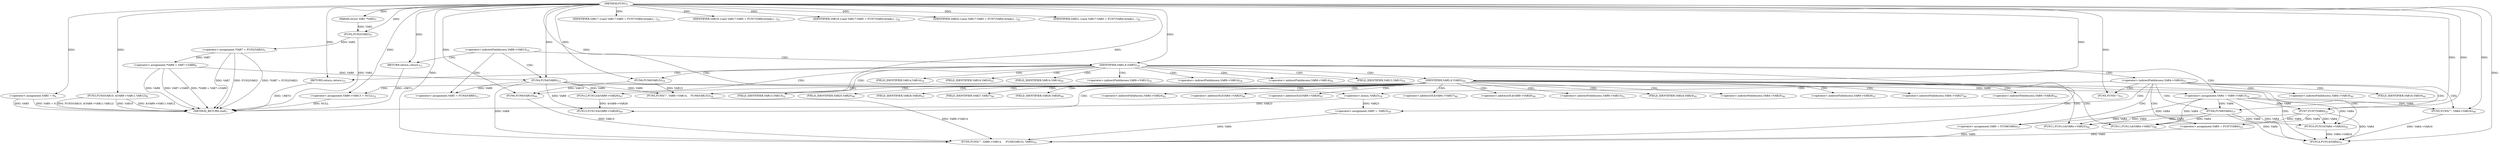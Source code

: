 digraph "FUN1" {  
"8" [label = <(METHOD,FUN1)<SUB>1</SUB>> ]
"141" [label = <(METHOD_RETURN,void)<SUB>1</SUB>> ]
"9" [label = <(PARAM,struct VAR1 *VAR2)<SUB>1</SUB>> ]
"13" [label = <(&lt;operator&gt;.assignment,VAR5 = 0)<SUB>4</SUB>> ]
"17" [label = <(&lt;operator&gt;.assignment,*VAR7 = FUN2(VAR2))<SUB>5</SUB>> ]
"22" [label = <(&lt;operator&gt;.assignment,*VAR9 = VAR7-&gt;VAR9)<SUB>6</SUB>> ]
"27" [label = <(FUN3,FUN3(VAR10, &amp;VAR9-&gt;VAR11.VAR12))<SUB>8</SUB>> ]
"41" [label = <(&lt;operator&gt;.assignment,VAR5 = FUN4(VAR9))<SUB>13</SUB>> ]
"49" [label = <(&lt;operator&gt;.assignment,VAR4 = VAR9-&gt;VAR13)<SUB>16</SUB>> ]
"54" [label = <(FUN5,FUN5(&quot;&quot;, VAR9-&gt;VAR14,
		    FUN6(VAR15)))<SUB>18</SUB>> ]
"133" [label = <(FUN5,FUN5(&quot;&quot;, VAR9-&gt;VAR14,
 		    FUN6(VAR15), VAR5))<SUB>59</SUB>> ]
"46" [label = <(IDENTIFIER,VAR5,if (VAR5))<SUB>14</SUB>> ]
"100" [label = <(IDENTIFIER,VAR5,if (VAR5))<SUB>44</SUB>> ]
"19" [label = <(FUN2,FUN2(VAR2))<SUB>5</SUB>> ]
"40" [label = <(RETURN,return;,return;)<SUB>11</SUB>> ]
"43" [label = <(FUN4,FUN4(VAR9))<SUB>13</SUB>> ]
"48" [label = <(RETURN,return;,return;)<SUB>15</SUB>> ]
"59" [label = <(FUN6,FUN6(VAR15))<SUB>19</SUB>> ]
"67" [label = <(IDENTIFIER,VAR17,{
	case VAR17:
		VAR5 = FUN7(VAR4);
		break;
	c...)<SUB>22</SUB>> ]
"68" [label = <(&lt;operator&gt;.assignment,VAR5 = FUN7(VAR4))<SUB>23</SUB>> ]
"74" [label = <(IDENTIFIER,VAR18,{
	case VAR17:
		VAR5 = FUN7(VAR4);
		break;
	c...)<SUB>25</SUB>> ]
"76" [label = <(IDENTIFIER,VAR19,{
	case VAR17:
		VAR5 = FUN7(VAR4);
		break;
	c...)<SUB>26</SUB>> ]
"77" [label = <(&lt;operator&gt;.assignment,VAR5 = FUN8(VAR4))<SUB>27</SUB>> ]
"83" [label = <(IDENTIFIER,VAR20,{
	case VAR17:
		VAR5 = FUN7(VAR4);
		break;
	c...)<SUB>29</SUB>> ]
"85" [label = <(IDENTIFIER,VAR21,{
	case VAR17:
		VAR5 = FUN7(VAR4);
		break;
	c...)<SUB>30</SUB>> ]
"86" [label = <(FUN5,FUN5(&quot;&quot;))<SUB>35</SUB>> ]
"89" [label = <(&lt;operator&gt;.assignment,VAR5 = -VAR23)<SUB>39</SUB>> ]
"93" [label = <(FUN5,FUN5(&quot;&quot;, VAR4-&gt;VAR16))<SUB>40</SUB>> ]
"102" [label = <(FUN10,FUN10(VAR4-&gt;VAR24))<SUB>45</SUB>> ]
"106" [label = <(FUN11,FUN11(&amp;VAR4-&gt;VAR25))<SUB>46</SUB>> ]
"111" [label = <(FUN12,FUN12(&amp;VAR9-&gt;VAR26))<SUB>47</SUB>> ]
"116" [label = <(FUN11,FUN11(&amp;VAR4-&gt;VAR27))<SUB>48</SUB>> ]
"121" [label = <(FUN13,FUN13(&amp;VAR9-&gt;VAR26))<SUB>49</SUB>> ]
"126" [label = <(FUN14,FUN14(VAR4))<SUB>51</SUB>> ]
"128" [label = <(&lt;operator&gt;.assignment,VAR9-&gt;VAR13 = NULL)<SUB>52</SUB>> ]
"138" [label = <(FUN6,FUN6(VAR15))<SUB>60</SUB>> ]
"70" [label = <(FUN7,FUN7(VAR4))<SUB>23</SUB>> ]
"79" [label = <(FUN8,FUN8(VAR4))<SUB>27</SUB>> ]
"91" [label = <(&lt;operator&gt;.minus,-VAR23)<SUB>39</SUB>> ]
"36" [label = <(&lt;operator&gt;.indirectFieldAccess,VAR9-&gt;VAR13)<SUB>10</SUB>> ]
"51" [label = <(&lt;operator&gt;.indirectFieldAccess,VAR9-&gt;VAR13)<SUB>16</SUB>> ]
"56" [label = <(&lt;operator&gt;.indirectFieldAccess,VAR9-&gt;VAR14)<SUB>18</SUB>> ]
"62" [label = <(&lt;operator&gt;.indirectFieldAccess,VAR4-&gt;VAR16)<SUB>21</SUB>> ]
"135" [label = <(&lt;operator&gt;.indirectFieldAccess,VAR9-&gt;VAR14)<SUB>59</SUB>> ]
"53" [label = <(FIELD_IDENTIFIER,VAR13,VAR13)<SUB>16</SUB>> ]
"58" [label = <(FIELD_IDENTIFIER,VAR14,VAR14)<SUB>18</SUB>> ]
"64" [label = <(FIELD_IDENTIFIER,VAR16,VAR16)<SUB>21</SUB>> ]
"137" [label = <(FIELD_IDENTIFIER,VAR14,VAR14)<SUB>59</SUB>> ]
"95" [label = <(&lt;operator&gt;.indirectFieldAccess,VAR4-&gt;VAR16)<SUB>40</SUB>> ]
"103" [label = <(&lt;operator&gt;.indirectFieldAccess,VAR4-&gt;VAR24)<SUB>45</SUB>> ]
"107" [label = <(&lt;operator&gt;.addressOf,&amp;VAR4-&gt;VAR25)<SUB>46</SUB>> ]
"112" [label = <(&lt;operator&gt;.addressOf,&amp;VAR9-&gt;VAR26)<SUB>47</SUB>> ]
"117" [label = <(&lt;operator&gt;.addressOf,&amp;VAR4-&gt;VAR27)<SUB>48</SUB>> ]
"122" [label = <(&lt;operator&gt;.addressOf,&amp;VAR9-&gt;VAR26)<SUB>49</SUB>> ]
"129" [label = <(&lt;operator&gt;.indirectFieldAccess,VAR9-&gt;VAR13)<SUB>52</SUB>> ]
"97" [label = <(FIELD_IDENTIFIER,VAR16,VAR16)<SUB>40</SUB>> ]
"105" [label = <(FIELD_IDENTIFIER,VAR24,VAR24)<SUB>45</SUB>> ]
"108" [label = <(&lt;operator&gt;.indirectFieldAccess,VAR4-&gt;VAR25)<SUB>46</SUB>> ]
"113" [label = <(&lt;operator&gt;.indirectFieldAccess,VAR9-&gt;VAR26)<SUB>47</SUB>> ]
"118" [label = <(&lt;operator&gt;.indirectFieldAccess,VAR4-&gt;VAR27)<SUB>48</SUB>> ]
"123" [label = <(&lt;operator&gt;.indirectFieldAccess,VAR9-&gt;VAR26)<SUB>49</SUB>> ]
"131" [label = <(FIELD_IDENTIFIER,VAR13,VAR13)<SUB>52</SUB>> ]
"110" [label = <(FIELD_IDENTIFIER,VAR25,VAR25)<SUB>46</SUB>> ]
"115" [label = <(FIELD_IDENTIFIER,VAR26,VAR26)<SUB>47</SUB>> ]
"120" [label = <(FIELD_IDENTIFIER,VAR27,VAR27)<SUB>48</SUB>> ]
"125" [label = <(FIELD_IDENTIFIER,VAR26,VAR26)<SUB>49</SUB>> ]
  "40" -> "141"  [ label = "DDG: &lt;RET&gt;"] 
  "48" -> "141"  [ label = "DDG: &lt;RET&gt;"] 
  "13" -> "141"  [ label = "DDG: VAR5"] 
  "13" -> "141"  [ label = "DDG: VAR5 = 0"] 
  "17" -> "141"  [ label = "DDG: VAR7"] 
  "19" -> "141"  [ label = "DDG: VAR2"] 
  "17" -> "141"  [ label = "DDG: FUN2(VAR2)"] 
  "17" -> "141"  [ label = "DDG: *VAR7 = FUN2(VAR2)"] 
  "22" -> "141"  [ label = "DDG: VAR9"] 
  "22" -> "141"  [ label = "DDG: VAR7-&gt;VAR9"] 
  "22" -> "141"  [ label = "DDG: *VAR9 = VAR7-&gt;VAR9"] 
  "27" -> "141"  [ label = "DDG: &amp;VAR9-&gt;VAR11.VAR12"] 
  "27" -> "141"  [ label = "DDG: FUN3(VAR10, &amp;VAR9-&gt;VAR11.VAR12)"] 
  "128" -> "141"  [ label = "DDG: NULL"] 
  "27" -> "141"  [ label = "DDG: VAR10"] 
  "91" -> "141"  [ label = "DDG: VAR23"] 
  "8" -> "9"  [ label = "DDG: "] 
  "8" -> "13"  [ label = "DDG: "] 
  "19" -> "17"  [ label = "DDG: VAR2"] 
  "17" -> "22"  [ label = "DDG: VAR7"] 
  "43" -> "41"  [ label = "DDG: VAR9"] 
  "43" -> "49"  [ label = "DDG: VAR9"] 
  "8" -> "27"  [ label = "DDG: "] 
  "8" -> "46"  [ label = "DDG: "] 
  "8" -> "54"  [ label = "DDG: "] 
  "43" -> "54"  [ label = "DDG: VAR9"] 
  "59" -> "54"  [ label = "DDG: VAR15"] 
  "8" -> "100"  [ label = "DDG: "] 
  "8" -> "133"  [ label = "DDG: "] 
  "43" -> "133"  [ label = "DDG: VAR9"] 
  "54" -> "133"  [ label = "DDG: VAR9-&gt;VAR14"] 
  "138" -> "133"  [ label = "DDG: VAR15"] 
  "89" -> "133"  [ label = "DDG: VAR5"] 
  "77" -> "133"  [ label = "DDG: VAR5"] 
  "68" -> "133"  [ label = "DDG: VAR5"] 
  "9" -> "19"  [ label = "DDG: VAR2"] 
  "8" -> "19"  [ label = "DDG: "] 
  "8" -> "40"  [ label = "DDG: "] 
  "22" -> "43"  [ label = "DDG: VAR9"] 
  "8" -> "43"  [ label = "DDG: "] 
  "8" -> "48"  [ label = "DDG: "] 
  "8" -> "59"  [ label = "DDG: "] 
  "8" -> "67"  [ label = "DDG: "] 
  "70" -> "68"  [ label = "DDG: VAR4"] 
  "8" -> "74"  [ label = "DDG: "] 
  "8" -> "76"  [ label = "DDG: "] 
  "79" -> "77"  [ label = "DDG: VAR4"] 
  "8" -> "83"  [ label = "DDG: "] 
  "8" -> "85"  [ label = "DDG: "] 
  "91" -> "89"  [ label = "DDG: VAR23"] 
  "8" -> "128"  [ label = "DDG: "] 
  "59" -> "138"  [ label = "DDG: VAR15"] 
  "8" -> "138"  [ label = "DDG: "] 
  "8" -> "86"  [ label = "DDG: "] 
  "8" -> "93"  [ label = "DDG: "] 
  "49" -> "93"  [ label = "DDG: VAR4"] 
  "49" -> "102"  [ label = "DDG: VAR4"] 
  "79" -> "102"  [ label = "DDG: VAR4"] 
  "70" -> "102"  [ label = "DDG: VAR4"] 
  "49" -> "106"  [ label = "DDG: VAR4"] 
  "79" -> "106"  [ label = "DDG: VAR4"] 
  "70" -> "106"  [ label = "DDG: VAR4"] 
  "43" -> "111"  [ label = "DDG: VAR9"] 
  "49" -> "116"  [ label = "DDG: VAR4"] 
  "79" -> "116"  [ label = "DDG: VAR4"] 
  "70" -> "116"  [ label = "DDG: VAR4"] 
  "111" -> "121"  [ label = "DDG: &amp;VAR9-&gt;VAR26"] 
  "43" -> "121"  [ label = "DDG: VAR9"] 
  "49" -> "126"  [ label = "DDG: VAR4"] 
  "93" -> "126"  [ label = "DDG: VAR4-&gt;VAR16"] 
  "79" -> "126"  [ label = "DDG: VAR4"] 
  "70" -> "126"  [ label = "DDG: VAR4"] 
  "102" -> "126"  [ label = "DDG: VAR4-&gt;VAR24"] 
  "8" -> "126"  [ label = "DDG: "] 
  "49" -> "70"  [ label = "DDG: VAR4"] 
  "8" -> "70"  [ label = "DDG: "] 
  "49" -> "79"  [ label = "DDG: VAR4"] 
  "8" -> "79"  [ label = "DDG: "] 
  "8" -> "91"  [ label = "DDG: "] 
  "36" -> "46"  [ label = "CDG: "] 
  "36" -> "40"  [ label = "CDG: "] 
  "36" -> "43"  [ label = "CDG: "] 
  "36" -> "41"  [ label = "CDG: "] 
  "46" -> "48"  [ label = "CDG: "] 
  "46" -> "49"  [ label = "CDG: "] 
  "46" -> "64"  [ label = "CDG: "] 
  "46" -> "51"  [ label = "CDG: "] 
  "46" -> "56"  [ label = "CDG: "] 
  "46" -> "59"  [ label = "CDG: "] 
  "46" -> "138"  [ label = "CDG: "] 
  "46" -> "54"  [ label = "CDG: "] 
  "46" -> "137"  [ label = "CDG: "] 
  "46" -> "58"  [ label = "CDG: "] 
  "46" -> "100"  [ label = "CDG: "] 
  "46" -> "53"  [ label = "CDG: "] 
  "46" -> "135"  [ label = "CDG: "] 
  "46" -> "62"  [ label = "CDG: "] 
  "46" -> "133"  [ label = "CDG: "] 
  "62" -> "68"  [ label = "CDG: "] 
  "62" -> "77"  [ label = "CDG: "] 
  "62" -> "89"  [ label = "CDG: "] 
  "62" -> "95"  [ label = "CDG: "] 
  "62" -> "97"  [ label = "CDG: "] 
  "62" -> "91"  [ label = "CDG: "] 
  "62" -> "93"  [ label = "CDG: "] 
  "62" -> "79"  [ label = "CDG: "] 
  "62" -> "70"  [ label = "CDG: "] 
  "62" -> "86"  [ label = "CDG: "] 
  "100" -> "107"  [ label = "CDG: "] 
  "100" -> "115"  [ label = "CDG: "] 
  "100" -> "120"  [ label = "CDG: "] 
  "100" -> "113"  [ label = "CDG: "] 
  "100" -> "116"  [ label = "CDG: "] 
  "100" -> "122"  [ label = "CDG: "] 
  "100" -> "128"  [ label = "CDG: "] 
  "100" -> "102"  [ label = "CDG: "] 
  "100" -> "131"  [ label = "CDG: "] 
  "100" -> "103"  [ label = "CDG: "] 
  "100" -> "121"  [ label = "CDG: "] 
  "100" -> "123"  [ label = "CDG: "] 
  "100" -> "106"  [ label = "CDG: "] 
  "100" -> "112"  [ label = "CDG: "] 
  "100" -> "129"  [ label = "CDG: "] 
  "100" -> "126"  [ label = "CDG: "] 
  "100" -> "105"  [ label = "CDG: "] 
  "100" -> "118"  [ label = "CDG: "] 
  "100" -> "110"  [ label = "CDG: "] 
  "100" -> "117"  [ label = "CDG: "] 
  "100" -> "108"  [ label = "CDG: "] 
  "100" -> "125"  [ label = "CDG: "] 
  "100" -> "111"  [ label = "CDG: "] 
}
